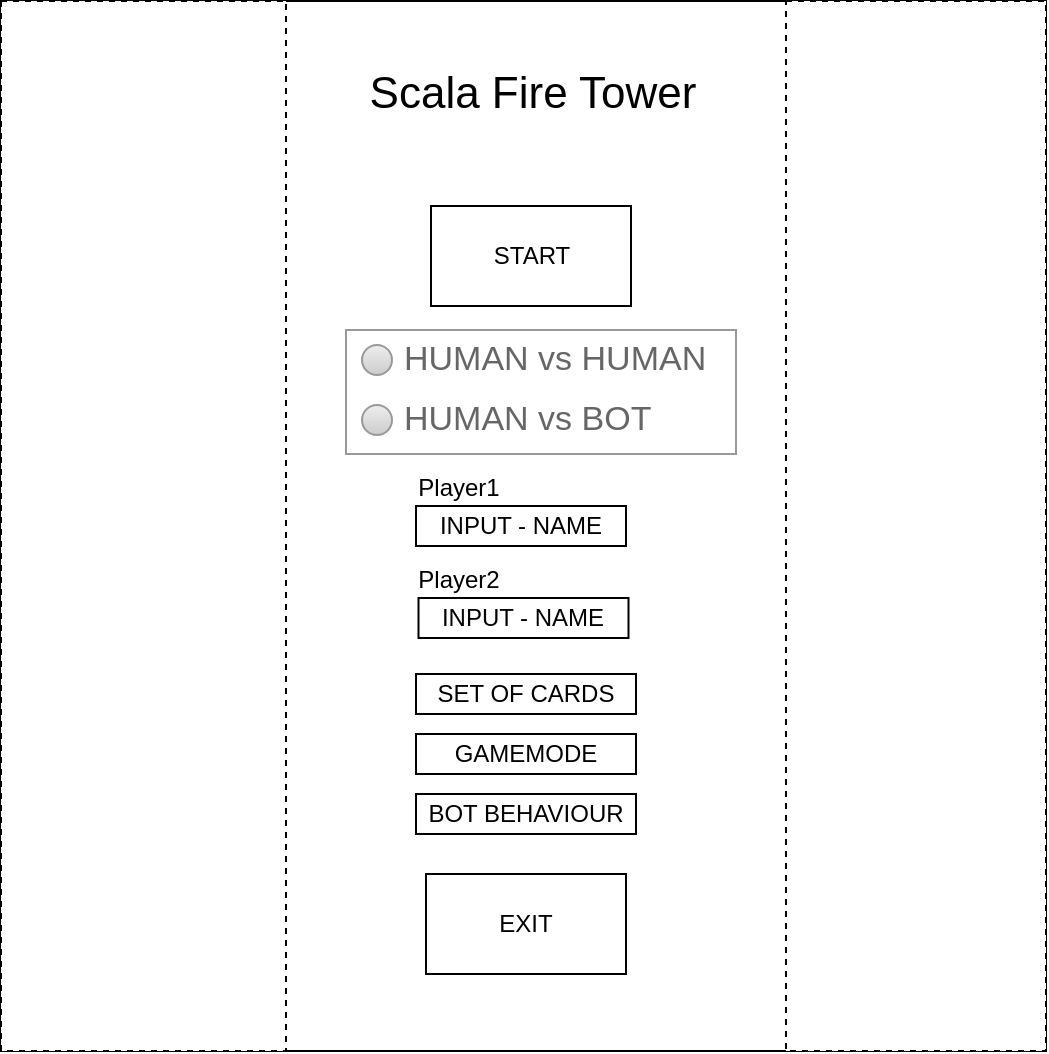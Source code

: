 <mxfile>
    <diagram id="rhfoxs4WMUiMMZfVyWRv" name="Page-1">
        <mxGraphModel dx="548" dy="827" grid="1" gridSize="10" guides="1" tooltips="1" connect="1" arrows="1" fold="1" page="1" pageScale="1" pageWidth="827" pageHeight="1169" math="0" shadow="0">
            <root>
                <mxCell id="0"/>
                <mxCell id="1" parent="0"/>
                <mxCell id="2" value="" style="rounded=0;whiteSpace=wrap;html=1;" vertex="1" parent="1">
                    <mxGeometry x="237.5" y="193.5" width="522.5" height="525" as="geometry"/>
                </mxCell>
                <mxCell id="37" value="" style="rounded=0;whiteSpace=wrap;html=1;dashed=1;" vertex="1" parent="1">
                    <mxGeometry x="237.5" y="193.5" width="142.5" height="525" as="geometry"/>
                </mxCell>
                <mxCell id="5" value="SET OF CARDS" style="rounded=0;whiteSpace=wrap;html=1;" vertex="1" parent="1">
                    <mxGeometry x="445" y="530" width="110" height="20" as="geometry"/>
                </mxCell>
                <mxCell id="6" value="GAMEMODE" style="rounded=0;whiteSpace=wrap;html=1;" vertex="1" parent="1">
                    <mxGeometry x="445" y="560" width="110" height="20" as="geometry"/>
                </mxCell>
                <mxCell id="8" value="&lt;font style=&quot;font-size: 22px;&quot;&gt;Scala Fire Tower&lt;/font&gt;" style="text;html=1;align=center;verticalAlign=middle;resizable=0;points=[];autosize=1;strokeColor=none;fillColor=none;" vertex="1" parent="1">
                    <mxGeometry x="407.5" y="220" width="190" height="40" as="geometry"/>
                </mxCell>
                <mxCell id="9" value="EXIT" style="rounded=0;whiteSpace=wrap;html=1;" vertex="1" parent="1">
                    <mxGeometry x="450" y="630" width="100" height="50" as="geometry"/>
                </mxCell>
                <mxCell id="10" value="START" style="rounded=0;whiteSpace=wrap;html=1;" vertex="1" parent="1">
                    <mxGeometry x="452.5" y="296" width="100" height="50" as="geometry"/>
                </mxCell>
                <mxCell id="12" value="BOT BEHAVIOUR" style="rounded=0;whiteSpace=wrap;html=1;" vertex="1" parent="1">
                    <mxGeometry x="445" y="590" width="110" height="20" as="geometry"/>
                </mxCell>
                <mxCell id="13" value="&lt;font style=&quot;font-size: 12px;&quot;&gt;Player1&lt;/font&gt;" style="text;html=1;align=center;verticalAlign=middle;resizable=0;points=[];autosize=1;strokeColor=none;fillColor=none;fontSize=22;" vertex="1" parent="1">
                    <mxGeometry x="435.5" y="414" width="60" height="40" as="geometry"/>
                </mxCell>
                <mxCell id="14" value="&lt;font style=&quot;font-size: 12px;&quot;&gt;Player2&lt;/font&gt;" style="text;html=1;align=center;verticalAlign=middle;resizable=0;points=[];autosize=1;strokeColor=none;fillColor=none;fontSize=22;" vertex="1" parent="1">
                    <mxGeometry x="435.5" y="460" width="60" height="40" as="geometry"/>
                </mxCell>
                <mxCell id="30" value="" style="strokeWidth=1;shadow=0;dashed=0;align=center;html=1;shape=mxgraph.mockup.forms.rrect;rSize=0;strokeColor=#999999;fillColor=#ffffff;recursiveResize=0;fontSize=12;" vertex="1" parent="1">
                    <mxGeometry x="410" y="358" width="195" height="62" as="geometry"/>
                </mxCell>
                <mxCell id="31" value="HUMAN vs HUMAN" style="shape=ellipse;rSize=0;fillColor=#eeeeee;strokeColor=#999999;gradientColor=#cccccc;html=1;align=left;spacingLeft=4;fontSize=17;fontColor=#666666;labelPosition=right;" vertex="1" parent="30">
                    <mxGeometry x="8" y="7.5" width="15" height="15" as="geometry"/>
                </mxCell>
                <mxCell id="32" value="HUMAN vs BOT" style="shape=ellipse;rSize=0;fillColor=#eeeeee;strokeColor=#999999;gradientColor=#cccccc;html=1;align=left;spacingLeft=4;fontSize=17;fontColor=#666666;labelPosition=right;" vertex="1" parent="30">
                    <mxGeometry x="8" y="37.5" width="15" height="15" as="geometry"/>
                </mxCell>
                <mxCell id="38" value="" style="rounded=0;whiteSpace=wrap;html=1;dashed=1;" vertex="1" parent="1">
                    <mxGeometry x="630" y="193.5" width="130" height="525" as="geometry"/>
                </mxCell>
                <mxCell id="39" value="INPUT - NAME" style="rounded=0;whiteSpace=wrap;html=1;fontSize=12;" vertex="1" parent="1">
                    <mxGeometry x="445" y="446" width="105" height="20" as="geometry"/>
                </mxCell>
                <mxCell id="40" value="INPUT - NAME" style="rounded=0;whiteSpace=wrap;html=1;fontSize=12;" vertex="1" parent="1">
                    <mxGeometry x="446.25" y="492" width="105" height="20" as="geometry"/>
                </mxCell>
            </root>
        </mxGraphModel>
    </diagram>
</mxfile>